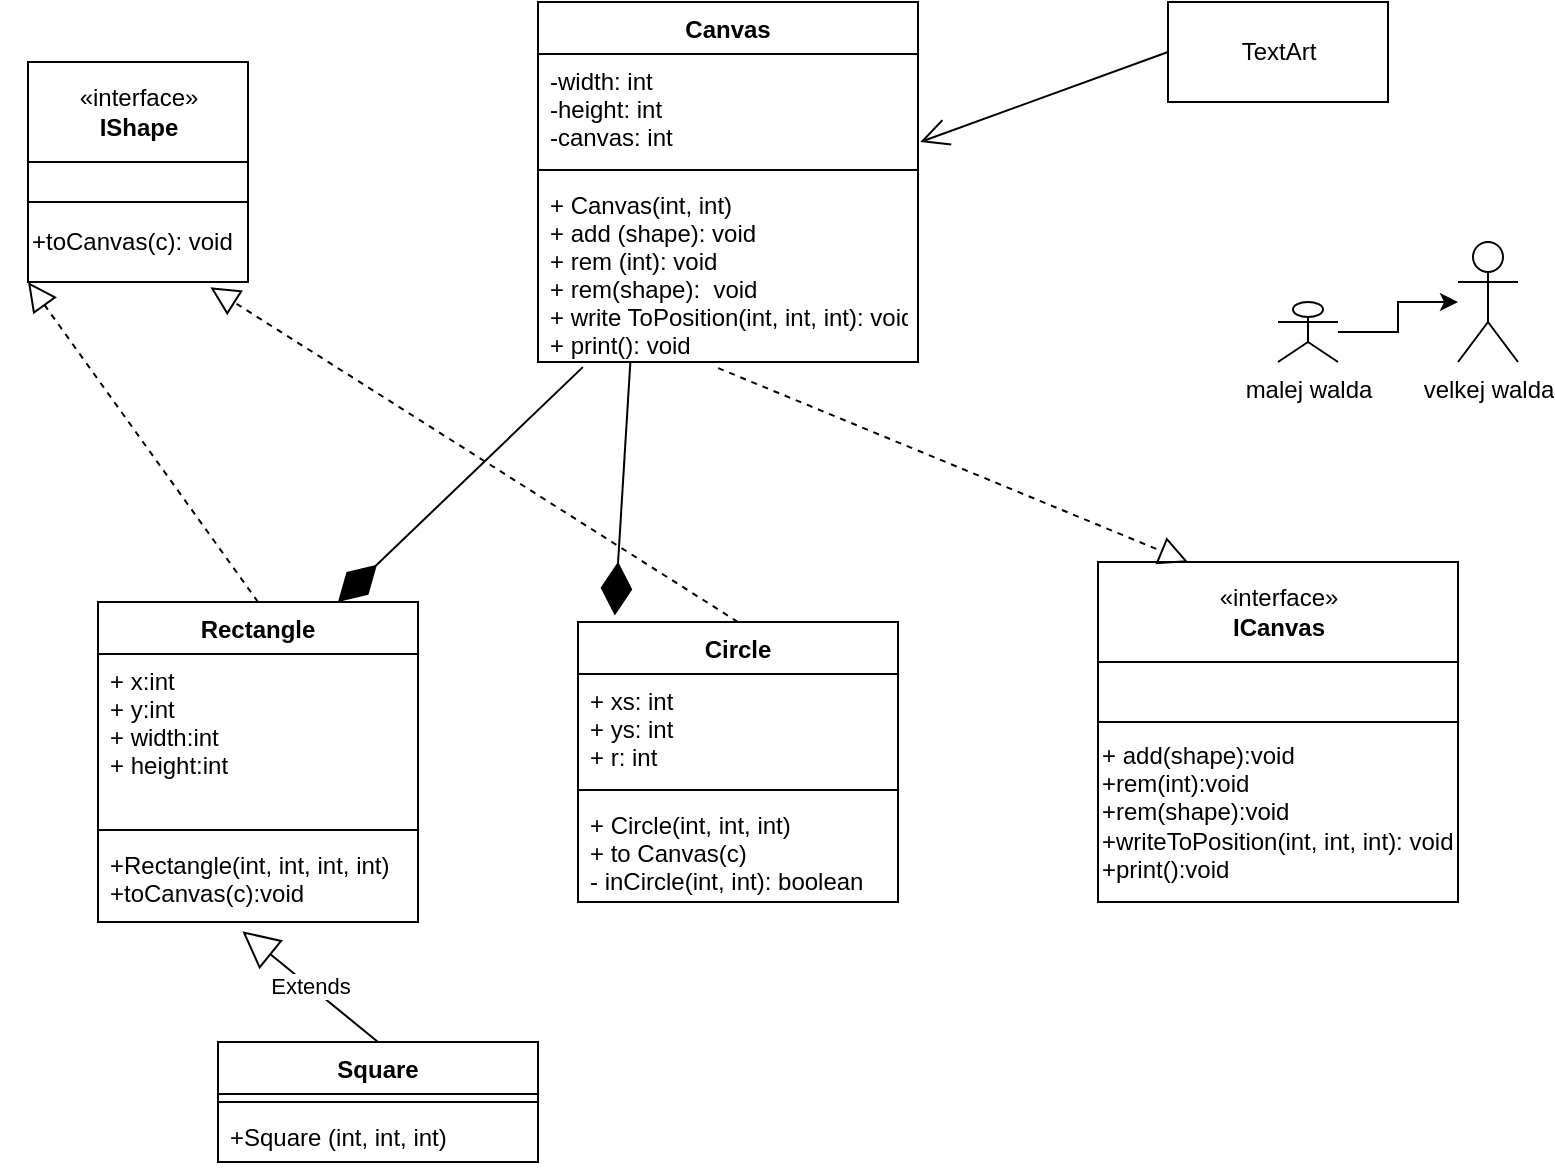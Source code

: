 <mxfile version="12.7.9" type="device"><diagram id="UD_TWD31m7LQV8mQVOwp" name="Page-1"><mxGraphModel dx="1038" dy="631" grid="1" gridSize="10" guides="1" tooltips="1" connect="1" arrows="1" fold="1" page="1" pageScale="1" pageWidth="827" pageHeight="1169" math="0" shadow="0"><root><mxCell id="0"/><mxCell id="1" parent="0"/><mxCell id="yj78e-T_ycfS1oiL1GnT-18" value="" style="edgeStyle=orthogonalEdgeStyle;rounded=0;orthogonalLoop=1;jettySize=auto;html=1;" parent="1" source="yj78e-T_ycfS1oiL1GnT-16" target="yj78e-T_ycfS1oiL1GnT-17" edge="1"><mxGeometry relative="1" as="geometry"/></mxCell><mxCell id="yj78e-T_ycfS1oiL1GnT-16" value="«interface»&lt;br&gt;&lt;b&gt;ICanvas&lt;/b&gt;" style="html=1;" parent="1" vertex="1"><mxGeometry x="550" y="370" width="180" height="50" as="geometry"/></mxCell><mxCell id="yj78e-T_ycfS1oiL1GnT-20" value="" style="edgeStyle=orthogonalEdgeStyle;rounded=0;orthogonalLoop=1;jettySize=auto;html=1;" parent="1" source="yj78e-T_ycfS1oiL1GnT-17" target="yj78e-T_ycfS1oiL1GnT-19" edge="1"><mxGeometry relative="1" as="geometry"/></mxCell><mxCell id="yj78e-T_ycfS1oiL1GnT-17" value="" style="html=1;" parent="1" vertex="1"><mxGeometry x="550" y="420" width="180" height="50" as="geometry"/></mxCell><mxCell id="yj78e-T_ycfS1oiL1GnT-19" value="&lt;div&gt;&lt;span&gt;+ add(shape):void&lt;/span&gt;&lt;/div&gt;&lt;div&gt;&lt;span&gt;+rem(int):void&lt;/span&gt;&lt;/div&gt;&lt;div&gt;&lt;span&gt;+rem(shape):void&lt;/span&gt;&lt;/div&gt;&lt;div&gt;&lt;span&gt;+writeToPosition(int, int, int): void&lt;/span&gt;&lt;/div&gt;&lt;div&gt;&lt;span&gt;+print():void&lt;/span&gt;&lt;/div&gt;" style="html=1;align=left;" parent="1" vertex="1"><mxGeometry x="550" y="450" width="180" height="90" as="geometry"/></mxCell><mxCell id="yj78e-T_ycfS1oiL1GnT-38" value="" style="edgeStyle=orthogonalEdgeStyle;rounded=0;orthogonalLoop=1;jettySize=auto;html=1;" parent="1" source="yj78e-T_ycfS1oiL1GnT-35" target="yj78e-T_ycfS1oiL1GnT-37" edge="1"><mxGeometry relative="1" as="geometry"><Array as="points"><mxPoint x="15" y="190"/><mxPoint x="15" y="190"/></Array></mxGeometry></mxCell><mxCell id="yj78e-T_ycfS1oiL1GnT-35" value="«interface»&lt;br&gt;&lt;b&gt;IShape&lt;/b&gt;" style="html=1;" parent="1" vertex="1"><mxGeometry x="15" y="120" width="110" height="50" as="geometry"/></mxCell><mxCell id="yj78e-T_ycfS1oiL1GnT-43" value="" style="edgeStyle=orthogonalEdgeStyle;rounded=0;orthogonalLoop=1;jettySize=auto;html=1;" parent="1" source="yj78e-T_ycfS1oiL1GnT-37" target="yj78e-T_ycfS1oiL1GnT-42" edge="1"><mxGeometry relative="1" as="geometry"/></mxCell><mxCell id="yj78e-T_ycfS1oiL1GnT-37" value="" style="html=1;" parent="1" vertex="1"><mxGeometry x="15" y="170" width="110" height="20" as="geometry"/></mxCell><mxCell id="yj78e-T_ycfS1oiL1GnT-42" value="+toCanvas(c): void" style="html=1;align=left;" parent="1" vertex="1"><mxGeometry x="15" y="190" width="110" height="40" as="geometry"/></mxCell><mxCell id="yj78e-T_ycfS1oiL1GnT-44" value="Extends" style="endArrow=block;endSize=16;endFill=0;html=1;exitX=0.5;exitY=0;exitDx=0;exitDy=0;entryX=0.451;entryY=1.11;entryDx=0;entryDy=0;entryPerimeter=0;" parent="1" source="yj78e-T_ycfS1oiL1GnT-12" target="yj78e-T_ycfS1oiL1GnT-24" edge="1"><mxGeometry width="160" relative="1" as="geometry"><mxPoint x="330" y="372" as="sourcePoint"/><mxPoint x="490" y="372" as="targetPoint"/></mxGeometry></mxCell><mxCell id="yj78e-T_ycfS1oiL1GnT-12" value="Square" style="swimlane;fontStyle=1;align=center;verticalAlign=top;childLayout=stackLayout;horizontal=1;startSize=26;horizontalStack=0;resizeParent=1;resizeParentMax=0;resizeLast=0;collapsible=1;marginBottom=0;" parent="1" vertex="1"><mxGeometry x="110" y="610" width="160" height="60" as="geometry"/></mxCell><mxCell id="yj78e-T_ycfS1oiL1GnT-14" value="" style="line;strokeWidth=1;fillColor=none;align=left;verticalAlign=middle;spacingTop=-1;spacingLeft=3;spacingRight=3;rotatable=0;labelPosition=right;points=[];portConstraint=eastwest;" parent="yj78e-T_ycfS1oiL1GnT-12" vertex="1"><mxGeometry y="26" width="160" height="8" as="geometry"/></mxCell><mxCell id="yj78e-T_ycfS1oiL1GnT-15" value="+Square (int, int, int)" style="text;strokeColor=none;fillColor=none;align=left;verticalAlign=top;spacingLeft=4;spacingRight=4;overflow=hidden;rotatable=0;points=[[0,0.5],[1,0.5]];portConstraint=eastwest;" parent="yj78e-T_ycfS1oiL1GnT-12" vertex="1"><mxGeometry y="34" width="160" height="26" as="geometry"/></mxCell><mxCell id="yj78e-T_ycfS1oiL1GnT-21" value="Rectangle" style="swimlane;fontStyle=1;align=center;verticalAlign=top;childLayout=stackLayout;horizontal=1;startSize=26;horizontalStack=0;resizeParent=1;resizeParentMax=0;resizeLast=0;collapsible=1;marginBottom=0;" parent="1" vertex="1"><mxGeometry x="50" y="390" width="160" height="160" as="geometry"/></mxCell><mxCell id="yj78e-T_ycfS1oiL1GnT-22" value="+ x:int&#10;+ y:int&#10;+ width:int&#10;+ height:int&#10;&#10;" style="text;strokeColor=none;fillColor=none;align=left;verticalAlign=top;spacingLeft=4;spacingRight=4;overflow=hidden;rotatable=0;points=[[0,0.5],[1,0.5]];portConstraint=eastwest;" parent="yj78e-T_ycfS1oiL1GnT-21" vertex="1"><mxGeometry y="26" width="160" height="84" as="geometry"/></mxCell><mxCell id="yj78e-T_ycfS1oiL1GnT-23" value="" style="line;strokeWidth=1;fillColor=none;align=left;verticalAlign=middle;spacingTop=-1;spacingLeft=3;spacingRight=3;rotatable=0;labelPosition=right;points=[];portConstraint=eastwest;" parent="yj78e-T_ycfS1oiL1GnT-21" vertex="1"><mxGeometry y="110" width="160" height="8" as="geometry"/></mxCell><mxCell id="yj78e-T_ycfS1oiL1GnT-24" value="+Rectangle(int, int, int, int)&#10;+toCanvas(c):void" style="text;strokeColor=none;fillColor=none;align=left;verticalAlign=top;spacingLeft=4;spacingRight=4;overflow=hidden;rotatable=0;points=[[0,0.5],[1,0.5]];portConstraint=eastwest;" parent="yj78e-T_ycfS1oiL1GnT-21" vertex="1"><mxGeometry y="118" width="160" height="42" as="geometry"/></mxCell><mxCell id="yj78e-T_ycfS1oiL1GnT-45" value="" style="endArrow=block;dashed=1;endFill=0;endSize=12;html=1;exitX=0.5;exitY=0;exitDx=0;exitDy=0;entryX=0;entryY=1;entryDx=0;entryDy=0;" parent="1" source="yj78e-T_ycfS1oiL1GnT-21" target="yj78e-T_ycfS1oiL1GnT-42" edge="1"><mxGeometry width="160" relative="1" as="geometry"><mxPoint x="330" y="300" as="sourcePoint"/><mxPoint x="260" y="150" as="targetPoint"/></mxGeometry></mxCell><mxCell id="yj78e-T_ycfS1oiL1GnT-46" value="" style="endArrow=block;dashed=1;endFill=0;endSize=12;html=1;exitX=0.5;exitY=0;exitDx=0;exitDy=0;entryX=0.829;entryY=1.065;entryDx=0;entryDy=0;entryPerimeter=0;" parent="1" source="yj78e-T_ycfS1oiL1GnT-29" target="yj78e-T_ycfS1oiL1GnT-42" edge="1"><mxGeometry width="160" relative="1" as="geometry"><mxPoint x="330" y="300" as="sourcePoint"/><mxPoint x="490" y="300" as="targetPoint"/></mxGeometry></mxCell><mxCell id="yj78e-T_ycfS1oiL1GnT-47" value="" style="endArrow=block;dashed=1;endFill=0;endSize=12;html=1;exitX=0.474;exitY=1.033;exitDx=0;exitDy=0;exitPerimeter=0;entryX=0.25;entryY=0;entryDx=0;entryDy=0;" parent="1" source="yj78e-T_ycfS1oiL1GnT-28" target="yj78e-T_ycfS1oiL1GnT-16" edge="1"><mxGeometry width="160" relative="1" as="geometry"><mxPoint x="330" y="260" as="sourcePoint"/><mxPoint x="490" y="260" as="targetPoint"/><Array as="points"/></mxGeometry></mxCell><mxCell id="yj78e-T_ycfS1oiL1GnT-25" value="Canvas" style="swimlane;fontStyle=1;align=center;verticalAlign=top;childLayout=stackLayout;horizontal=1;startSize=26;horizontalStack=0;resizeParent=1;resizeParentMax=0;resizeLast=0;collapsible=1;marginBottom=0;" parent="1" vertex="1"><mxGeometry x="270" y="90" width="190" height="180" as="geometry"/></mxCell><mxCell id="yj78e-T_ycfS1oiL1GnT-26" value="-width: int&#10;-height: int&#10;-canvas: int" style="text;strokeColor=none;fillColor=none;align=left;verticalAlign=top;spacingLeft=4;spacingRight=4;overflow=hidden;rotatable=0;points=[[0,0.5],[1,0.5]];portConstraint=eastwest;" parent="yj78e-T_ycfS1oiL1GnT-25" vertex="1"><mxGeometry y="26" width="190" height="54" as="geometry"/></mxCell><mxCell id="yj78e-T_ycfS1oiL1GnT-27" value="" style="line;strokeWidth=1;fillColor=none;align=left;verticalAlign=middle;spacingTop=-1;spacingLeft=3;spacingRight=3;rotatable=0;labelPosition=right;points=[];portConstraint=eastwest;" parent="yj78e-T_ycfS1oiL1GnT-25" vertex="1"><mxGeometry y="80" width="190" height="8" as="geometry"/></mxCell><mxCell id="yj78e-T_ycfS1oiL1GnT-28" value="+ Canvas(int, int)&#10;+ add (shape): void&#10;+ rem (int): void&#10;+ rem(shape):  void&#10;+ write ToPosition(int, int, int): void&#10;+ print(): void&#10;" style="text;strokeColor=none;fillColor=none;align=left;verticalAlign=top;spacingLeft=4;spacingRight=4;overflow=hidden;rotatable=0;points=[[0,0.5],[1,0.5]];portConstraint=eastwest;" parent="yj78e-T_ycfS1oiL1GnT-25" vertex="1"><mxGeometry y="88" width="190" height="92" as="geometry"/></mxCell><mxCell id="yj78e-T_ycfS1oiL1GnT-29" value="Circle" style="swimlane;fontStyle=1;align=center;verticalAlign=top;childLayout=stackLayout;horizontal=1;startSize=26;horizontalStack=0;resizeParent=1;resizeParentMax=0;resizeLast=0;collapsible=1;marginBottom=0;" parent="1" vertex="1"><mxGeometry x="290" y="400" width="160" height="140" as="geometry"/></mxCell><mxCell id="yj78e-T_ycfS1oiL1GnT-30" value="+ xs: int&#10;+ ys: int &#10;+ r: int" style="text;strokeColor=none;fillColor=none;align=left;verticalAlign=top;spacingLeft=4;spacingRight=4;overflow=hidden;rotatable=0;points=[[0,0.5],[1,0.5]];portConstraint=eastwest;" parent="yj78e-T_ycfS1oiL1GnT-29" vertex="1"><mxGeometry y="26" width="160" height="54" as="geometry"/></mxCell><mxCell id="yj78e-T_ycfS1oiL1GnT-31" value="" style="line;strokeWidth=1;fillColor=none;align=left;verticalAlign=middle;spacingTop=-1;spacingLeft=3;spacingRight=3;rotatable=0;labelPosition=right;points=[];portConstraint=eastwest;" parent="yj78e-T_ycfS1oiL1GnT-29" vertex="1"><mxGeometry y="80" width="160" height="8" as="geometry"/></mxCell><mxCell id="yj78e-T_ycfS1oiL1GnT-32" value="+ Circle(int, int, int)&#10;+ to Canvas(c)&#10;- inCircle(int, int): boolean" style="text;strokeColor=none;fillColor=none;align=left;verticalAlign=top;spacingLeft=4;spacingRight=4;overflow=hidden;rotatable=0;points=[[0,0.5],[1,0.5]];portConstraint=eastwest;" parent="yj78e-T_ycfS1oiL1GnT-29" vertex="1"><mxGeometry y="88" width="160" height="52" as="geometry"/></mxCell><mxCell id="yj78e-T_ycfS1oiL1GnT-54" value="" style="endArrow=diamondThin;endFill=1;endSize=24;html=1;exitX=0.243;exitY=1.002;exitDx=0;exitDy=0;exitPerimeter=0;entryX=0.115;entryY=-0.023;entryDx=0;entryDy=0;entryPerimeter=0;" parent="1" source="yj78e-T_ycfS1oiL1GnT-28" target="yj78e-T_ycfS1oiL1GnT-29" edge="1"><mxGeometry width="160" relative="1" as="geometry"><mxPoint x="330" y="260" as="sourcePoint"/><mxPoint x="490" y="260" as="targetPoint"/></mxGeometry></mxCell><mxCell id="yj78e-T_ycfS1oiL1GnT-55" value="" style="endArrow=diamondThin;endFill=1;endSize=24;html=1;exitX=0.118;exitY=1.028;exitDx=0;exitDy=0;exitPerimeter=0;entryX=0.75;entryY=0;entryDx=0;entryDy=0;" parent="1" source="yj78e-T_ycfS1oiL1GnT-28" edge="1" target="yj78e-T_ycfS1oiL1GnT-21"><mxGeometry width="160" relative="1" as="geometry"><mxPoint x="330" y="260" as="sourcePoint"/><mxPoint x="60" y="299" as="targetPoint"/></mxGeometry></mxCell><mxCell id="yj78e-T_ycfS1oiL1GnT-56" value="TextArt" style="html=1;" parent="1" vertex="1"><mxGeometry x="585" y="90" width="110" height="50" as="geometry"/></mxCell><mxCell id="yj78e-T_ycfS1oiL1GnT-57" value="" style="endArrow=open;endFill=1;endSize=12;html=1;exitX=0;exitY=0.5;exitDx=0;exitDy=0;entryX=1.006;entryY=0.815;entryDx=0;entryDy=0;entryPerimeter=0;" parent="1" source="yj78e-T_ycfS1oiL1GnT-56" target="yj78e-T_ycfS1oiL1GnT-26" edge="1"><mxGeometry width="160" relative="1" as="geometry"><mxPoint x="330" y="260" as="sourcePoint"/><mxPoint x="490" y="260" as="targetPoint"/></mxGeometry></mxCell><mxCell id="s0bxIvLtuJJwj7bSDK8b-1" value="velkej walda" style="shape=umlActor;verticalLabelPosition=bottom;labelBackgroundColor=#ffffff;verticalAlign=top;html=1;outlineConnect=0;" vertex="1" parent="1"><mxGeometry x="730" y="210" width="30" height="60" as="geometry"/></mxCell><mxCell id="s0bxIvLtuJJwj7bSDK8b-3" value="" style="edgeStyle=orthogonalEdgeStyle;rounded=0;orthogonalLoop=1;jettySize=auto;html=1;" edge="1" parent="1" source="s0bxIvLtuJJwj7bSDK8b-2" target="s0bxIvLtuJJwj7bSDK8b-1"><mxGeometry relative="1" as="geometry"/></mxCell><mxCell id="s0bxIvLtuJJwj7bSDK8b-2" value="malej walda" style="shape=umlActor;verticalLabelPosition=bottom;labelBackgroundColor=#ffffff;verticalAlign=top;html=1;outlineConnect=0;" vertex="1" parent="1"><mxGeometry x="640" y="240" width="30" height="30" as="geometry"/></mxCell></root></mxGraphModel></diagram></mxfile>
